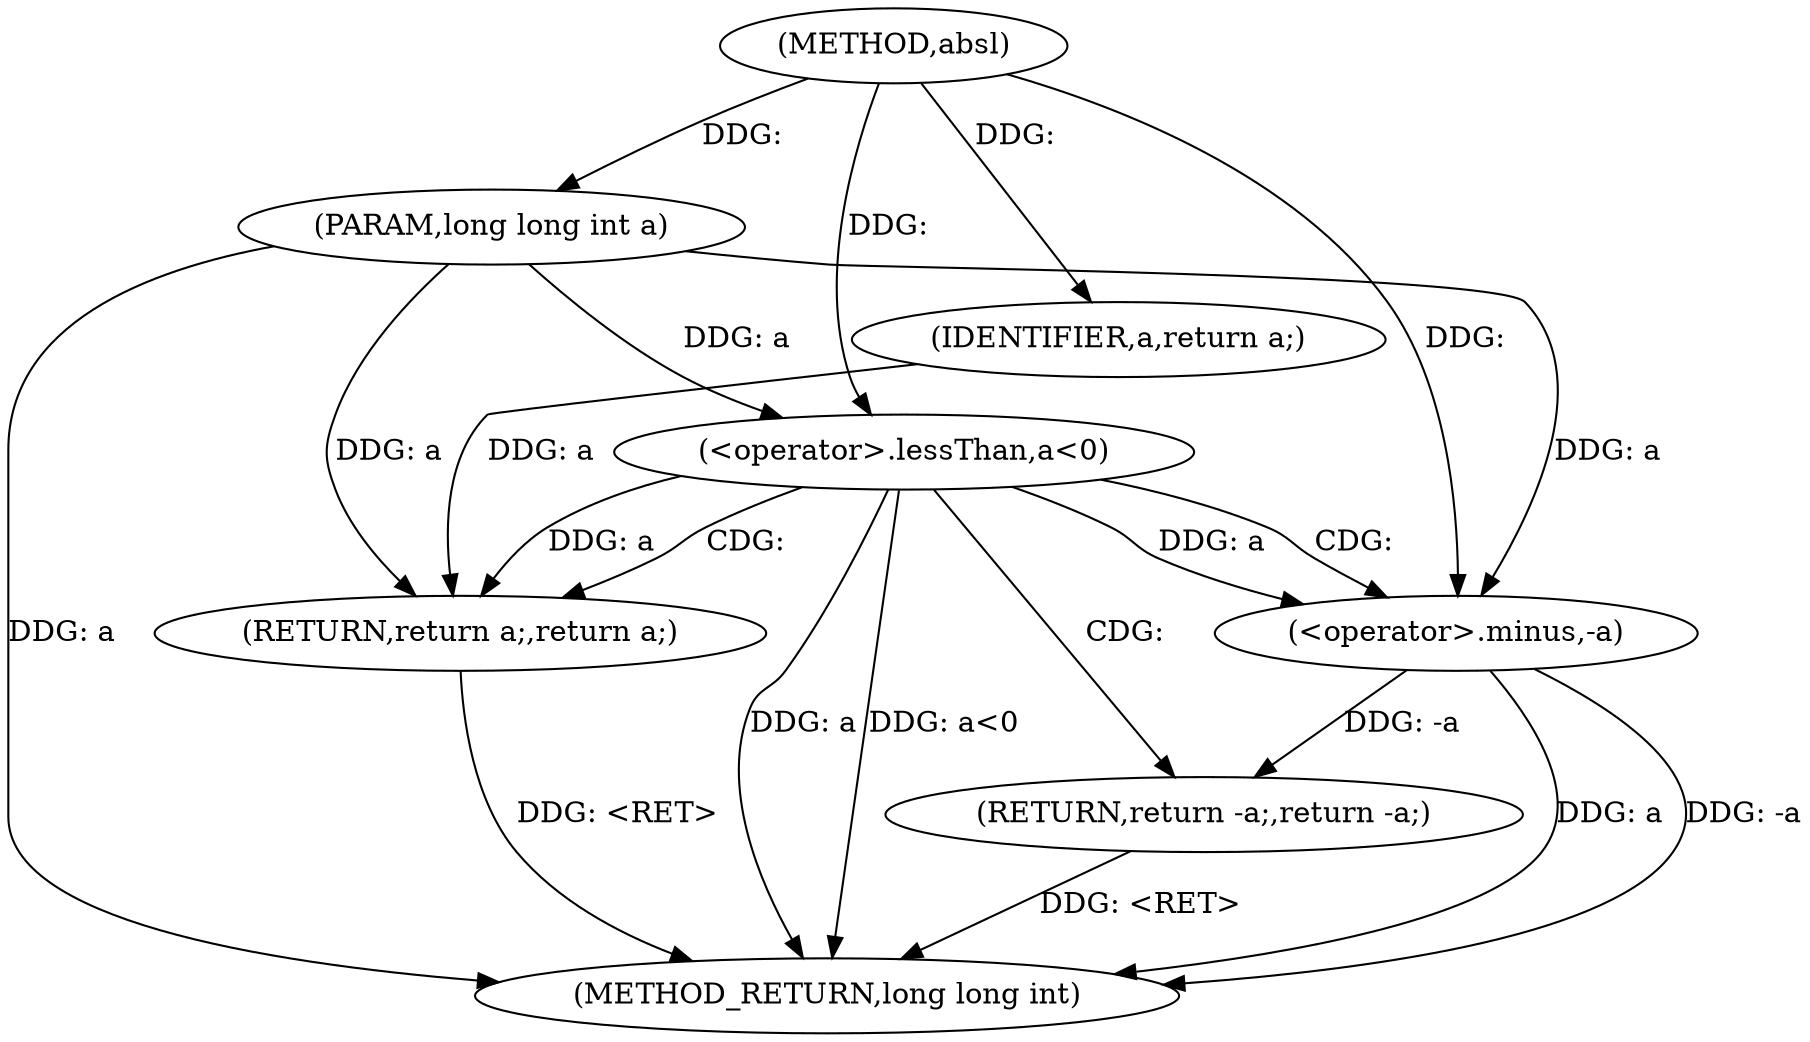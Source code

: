 digraph "absl" {  
"1000477" [label = "(METHOD,absl)" ]
"1000489" [label = "(METHOD_RETURN,long long int)" ]
"1000478" [label = "(PARAM,long long int a)" ]
"1000487" [label = "(RETURN,return a;,return a;)" ]
"1000481" [label = "(<operator>.lessThan,a<0)" ]
"1000484" [label = "(RETURN,return -a;,return -a;)" ]
"1000488" [label = "(IDENTIFIER,a,return a;)" ]
"1000485" [label = "(<operator>.minus,-a)" ]
  "1000478" -> "1000489"  [ label = "DDG: a"] 
  "1000481" -> "1000489"  [ label = "DDG: a"] 
  "1000481" -> "1000489"  [ label = "DDG: a<0"] 
  "1000485" -> "1000489"  [ label = "DDG: a"] 
  "1000485" -> "1000489"  [ label = "DDG: -a"] 
  "1000487" -> "1000489"  [ label = "DDG: <RET>"] 
  "1000484" -> "1000489"  [ label = "DDG: <RET>"] 
  "1000477" -> "1000478"  [ label = "DDG: "] 
  "1000488" -> "1000487"  [ label = "DDG: a"] 
  "1000481" -> "1000487"  [ label = "DDG: a"] 
  "1000478" -> "1000487"  [ label = "DDG: a"] 
  "1000485" -> "1000484"  [ label = "DDG: -a"] 
  "1000477" -> "1000488"  [ label = "DDG: "] 
  "1000478" -> "1000481"  [ label = "DDG: a"] 
  "1000477" -> "1000481"  [ label = "DDG: "] 
  "1000481" -> "1000485"  [ label = "DDG: a"] 
  "1000478" -> "1000485"  [ label = "DDG: a"] 
  "1000477" -> "1000485"  [ label = "DDG: "] 
  "1000481" -> "1000484"  [ label = "CDG: "] 
  "1000481" -> "1000485"  [ label = "CDG: "] 
  "1000481" -> "1000487"  [ label = "CDG: "] 
}
